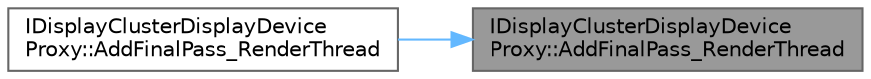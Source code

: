 digraph "IDisplayClusterDisplayDeviceProxy::AddFinalPass_RenderThread"
{
 // INTERACTIVE_SVG=YES
 // LATEX_PDF_SIZE
  bgcolor="transparent";
  edge [fontname=Helvetica,fontsize=10,labelfontname=Helvetica,labelfontsize=10];
  node [fontname=Helvetica,fontsize=10,shape=box,height=0.2,width=0.4];
  rankdir="RL";
  Node1 [id="Node000001",label="IDisplayClusterDisplayDevice\lProxy::AddFinalPass_RenderThread",height=0.2,width=0.4,color="gray40", fillcolor="grey60", style="filled", fontcolor="black",tooltip="Add render pass at the end of nDisplay pipeline."];
  Node1 -> Node2 [id="edge1_Node000001_Node000002",dir="back",color="steelblue1",style="solid",tooltip=" "];
  Node2 [id="Node000002",label="IDisplayClusterDisplayDevice\lProxy::AddFinalPass_RenderThread",height=0.2,width=0.4,color="grey40", fillcolor="white", style="filled",URL="$df/d0a/classIDisplayClusterDisplayDeviceProxy.html#a3d9dff44f3a41a2f8ec643cae94ac8c3",tooltip="Add render pass at the end of nDisplay pipeline."];
}
